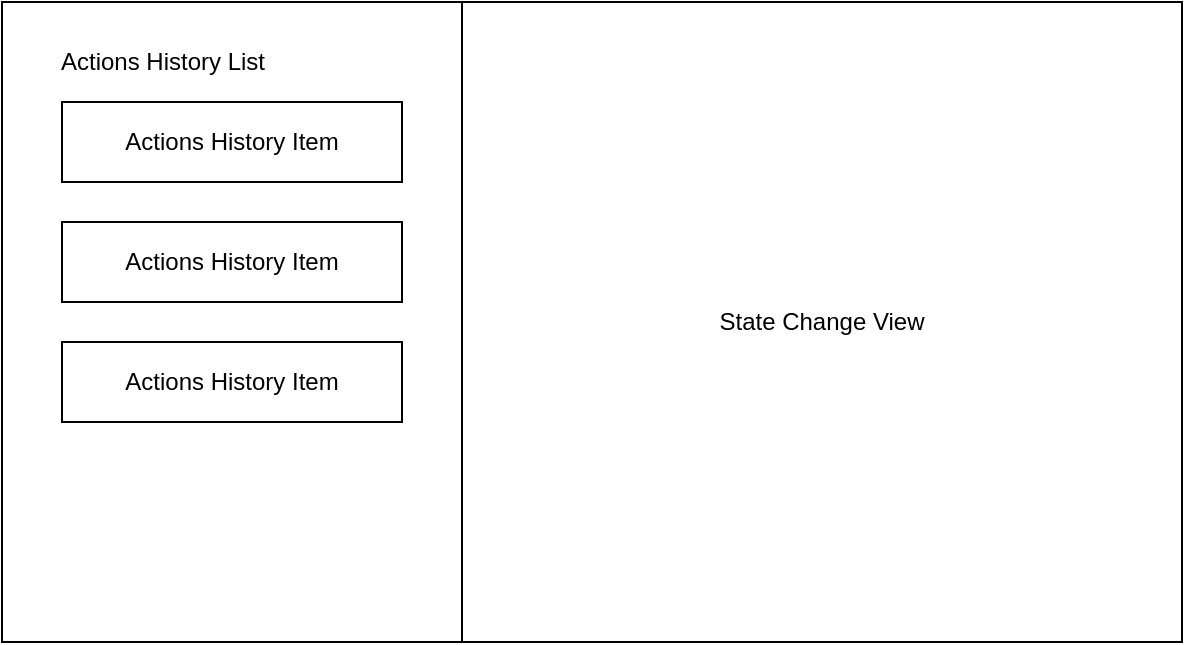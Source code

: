 <mxfile>
    <diagram id="eW0Coz58uv4ro7Z_bKVK" name="Domain">
        <mxGraphModel dx="458" dy="507" grid="1" gridSize="10" guides="1" tooltips="1" connect="1" arrows="1" fold="1" page="1" pageScale="1" pageWidth="827" pageHeight="1169" math="0" shadow="0">
            <root>
                <mxCell id="0"/>
                <mxCell id="1" parent="0"/>
                <mxCell id="2" value="" style="whiteSpace=wrap;html=1;" parent="1" vertex="1">
                    <mxGeometry x="40" y="30" width="230" height="320" as="geometry"/>
                </mxCell>
                <mxCell id="3" value="Actions History List" style="text;html=1;align=center;verticalAlign=middle;resizable=0;points=[];autosize=1;strokeColor=none;fillColor=none;" parent="1" vertex="1">
                    <mxGeometry x="60" y="50" width="120" height="20" as="geometry"/>
                </mxCell>
                <mxCell id="4" value="Actions History Item" style="whiteSpace=wrap;html=1;" parent="1" vertex="1">
                    <mxGeometry x="70" y="80" width="170" height="40" as="geometry"/>
                </mxCell>
                <mxCell id="5" value="Actions History Item" style="whiteSpace=wrap;html=1;" parent="1" vertex="1">
                    <mxGeometry x="70" y="140" width="170" height="40" as="geometry"/>
                </mxCell>
                <mxCell id="6" value="Actions History Item" style="whiteSpace=wrap;html=1;" parent="1" vertex="1">
                    <mxGeometry x="70" y="200" width="170" height="40" as="geometry"/>
                </mxCell>
                <mxCell id="7" value="State Change View" style="whiteSpace=wrap;html=1;" parent="1" vertex="1">
                    <mxGeometry x="270" y="30" width="360" height="320" as="geometry"/>
                </mxCell>
            </root>
        </mxGraphModel>
    </diagram>
    <diagram id="G-G1jGm6dc1-BmS77HHa" name="Wireframes: Colors">
        <mxGraphModel dx="458" dy="507" grid="1" gridSize="10" guides="1" tooltips="1" connect="1" arrows="1" fold="1" page="1" pageScale="1" pageWidth="827" pageHeight="1169" math="0" shadow="0">
            <root>
                <mxCell id="eebKFiYuphwTagola6b1-0"/>
                <mxCell id="eebKFiYuphwTagola6b1-1" parent="eebKFiYuphwTagola6b1-0"/>
                <mxCell id="eebKFiYuphwTagola6b1-5" value="" style="group" parent="eebKFiYuphwTagola6b1-1" vertex="1" connectable="0">
                    <mxGeometry x="40" y="40" width="700" height="190" as="geometry"/>
                </mxCell>
                <mxCell id="eebKFiYuphwTagola6b1-2" value="" style="whiteSpace=wrap;html=1;" parent="eebKFiYuphwTagola6b1-5" vertex="1">
                    <mxGeometry width="700" height="190" as="geometry"/>
                </mxCell>
                <mxCell id="eebKFiYuphwTagola6b1-4" value="&lt;font style=&quot;font-size: 48px&quot;&gt;Do Some Thing&lt;/font&gt;" style="text;html=1;align=center;verticalAlign=middle;resizable=0;points=[];autosize=1;strokeColor=none;fillColor=none;" parent="eebKFiYuphwTagola6b1-5" vertex="1">
                    <mxGeometry x="175" y="80" width="350" height="30" as="geometry"/>
                </mxCell>
                <mxCell id="eebKFiYuphwTagola6b1-14" value="" style="group" parent="eebKFiYuphwTagola6b1-1" vertex="1" connectable="0">
                    <mxGeometry x="40" y="270" width="700" height="190" as="geometry"/>
                </mxCell>
                <mxCell id="eebKFiYuphwTagola6b1-12" value="" style="whiteSpace=wrap;html=1;fillColor=#FFFFFF;" parent="eebKFiYuphwTagola6b1-14" vertex="1">
                    <mxGeometry width="700" height="190" as="geometry"/>
                </mxCell>
                <mxCell id="eebKFiYuphwTagola6b1-13" value="&lt;font style=&quot;font-size: 48px&quot; color=&quot;#333333&quot;&gt;Do Some Thing&lt;/font&gt;" style="text;html=1;align=center;verticalAlign=middle;resizable=0;points=[];autosize=1;strokeColor=none;fillColor=none;" parent="eebKFiYuphwTagola6b1-14" vertex="1">
                    <mxGeometry x="175" y="80" width="350" height="30" as="geometry"/>
                </mxCell>
                <mxCell id="XDwv9tPzbo6ajRTmbQqN-0" value="&lt;font color=&quot;#ffffff&quot;&gt;Use complementary or inverse colours to indicate sync/async acton type&lt;/font&gt;" style="text;html=1;align=center;verticalAlign=middle;resizable=0;points=[];autosize=1;strokeColor=none;fillColor=none;fontColor=#333333;" parent="eebKFiYuphwTagola6b1-1" vertex="1">
                    <mxGeometry x="40" y="10" width="400" height="20" as="geometry"/>
                </mxCell>
                <mxCell id="HxjTks5aaMWshaTseGXV-0" value="" style="group;fillColor=#1ba1e2;fontColor=#ffffff;strokeColor=#006EAF;container=0;" vertex="1" connectable="0" parent="eebKFiYuphwTagola6b1-1">
                    <mxGeometry x="40" y="510" width="700" height="190" as="geometry"/>
                </mxCell>
                <mxCell id="HxjTks5aaMWshaTseGXV-1" value="" style="whiteSpace=wrap;html=1;fillColor=#FFE3F8;" vertex="1" parent="eebKFiYuphwTagola6b1-1">
                    <mxGeometry x="40" y="510" width="700" height="190" as="geometry"/>
                </mxCell>
                <mxCell id="HxjTks5aaMWshaTseGXV-2" value="&lt;font style=&quot;font-size: 48px&quot; color=&quot;#333333&quot;&gt;Do Some Thing&lt;/font&gt;" style="text;html=1;align=center;verticalAlign=middle;resizable=0;points=[];autosize=1;strokeColor=none;fillColor=none;" vertex="1" parent="eebKFiYuphwTagola6b1-1">
                    <mxGeometry x="215" y="590" width="350" height="30" as="geometry"/>
                </mxCell>
                <mxCell id="HxjTks5aaMWshaTseGXV-3" value="" style="whiteSpace=wrap;html=1;fillColor=#1ba1e2;fontColor=#ffffff;strokeColor=#006EAF;" vertex="1" parent="eebKFiYuphwTagola6b1-1">
                    <mxGeometry x="40" y="510" width="40" height="190" as="geometry"/>
                </mxCell>
                <mxCell id="HxjTks5aaMWshaTseGXV-4" value="&lt;font color=&quot;#ffffff&quot;&gt;Strip shows Action Type (green for async / blue for sync)&lt;/font&gt;" style="text;html=1;align=center;verticalAlign=middle;resizable=0;points=[];autosize=1;strokeColor=none;fillColor=none;fontColor=#6666FF;" vertex="1" parent="eebKFiYuphwTagola6b1-1">
                    <mxGeometry x="50" y="480" width="310" height="20" as="geometry"/>
                </mxCell>
                <mxCell id="HxjTks5aaMWshaTseGXV-6" value="" style="endArrow=classic;html=1;fontColor=#FFFFFF;exitX=-0.003;exitY=0.533;exitDx=0;exitDy=0;exitPerimeter=0;" edge="1" parent="eebKFiYuphwTagola6b1-1" source="HxjTks5aaMWshaTseGXV-4">
                    <mxGeometry width="50" height="50" relative="1" as="geometry">
                        <mxPoint x="80" y="810" as="sourcePoint"/>
                        <mxPoint x="50" y="510" as="targetPoint"/>
                    </mxGeometry>
                </mxCell>
                <mxCell id="HxjTks5aaMWshaTseGXV-7" value="Background color indicates Section, eg. Auth" style="text;html=1;align=center;verticalAlign=middle;resizable=0;points=[];autosize=1;strokeColor=none;fillColor=none;fontColor=#FFFFFF;" vertex="1" parent="eebKFiYuphwTagola6b1-1">
                    <mxGeometry x="95" y="720" width="250" height="20" as="geometry"/>
                </mxCell>
                <mxCell id="HxjTks5aaMWshaTseGXV-9" value="" style="endArrow=classic;html=1;fontColor=#FFFFFF;exitX=0.394;exitY=-0.117;exitDx=0;exitDy=0;exitPerimeter=0;" edge="1" parent="eebKFiYuphwTagola6b1-1" source="HxjTks5aaMWshaTseGXV-7">
                    <mxGeometry width="50" height="50" relative="1" as="geometry">
                        <mxPoint x="150" y="720" as="sourcePoint"/>
                        <mxPoint x="200" y="670" as="targetPoint"/>
                    </mxGeometry>
                </mxCell>
            </root>
        </mxGraphModel>
    </diagram>
    <diagram id="Jw_Ir33cQuV4epfrmdCe" name="Wireframes: Action State">
        <mxGraphModel dx="385" dy="539" grid="1" gridSize="10" guides="1" tooltips="1" connect="1" arrows="1" fold="1" page="1" pageScale="1" pageWidth="827" pageHeight="1169" math="0" shadow="0">
            <root>
                <mxCell id="RbZU30lRwkrO__RkKB2Y-0"/>
                <mxCell id="RbZU30lRwkrO__RkKB2Y-1" parent="RbZU30lRwkrO__RkKB2Y-0"/>
                <mxCell id="o5yEVbBIbhQGuJUlCBaq-0" value="" style="group" parent="RbZU30lRwkrO__RkKB2Y-1" vertex="1" connectable="0">
                    <mxGeometry x="50" y="270" width="700" height="300" as="geometry"/>
                </mxCell>
                <mxCell id="o5yEVbBIbhQGuJUlCBaq-1" value="" style="whiteSpace=wrap;html=1;" parent="o5yEVbBIbhQGuJUlCBaq-0" vertex="1">
                    <mxGeometry width="700" height="300" as="geometry"/>
                </mxCell>
                <mxCell id="o5yEVbBIbhQGuJUlCBaq-3" value="&lt;span style=&quot;color: rgb(240 , 240 , 240) ; font-size: 48px&quot;&gt;Do Some Thing&lt;/span&gt;" style="text;html=1;align=center;verticalAlign=middle;resizable=0;points=[];autosize=1;strokeColor=none;fillColor=none;fontColor=#FFFFFF;" parent="o5yEVbBIbhQGuJUlCBaq-0" vertex="1">
                    <mxGeometry x="175" y="30" width="350" height="30" as="geometry"/>
                </mxCell>
                <mxCell id="l-ry8Z2RFFCAloN28KPe-4" value="" style="triangle;whiteSpace=wrap;html=1;fontColor=#FFFFFF;fillColor=#808080;rotation=90;opacity=30;" parent="o5yEVbBIbhQGuJUlCBaq-0" vertex="1">
                    <mxGeometry x="50" y="5" width="60" height="80" as="geometry"/>
                </mxCell>
                <mxCell id="Q3xoaFfCLJpSPuo9i_4Y-1" value="Action State Toggle (on)" style="text;html=1;align=center;verticalAlign=middle;resizable=0;points=[];autosize=1;strokeColor=none;fillColor=none;fontColor=#FFFFFF;" vertex="1" parent="o5yEVbBIbhQGuJUlCBaq-0">
                    <mxGeometry width="140" height="20" as="geometry"/>
                </mxCell>
                <mxCell id="Q3xoaFfCLJpSPuo9i_4Y-2" value="" style="whiteSpace=wrap;html=1;fontColor=#FFFFFF;strokeColor=#333333;strokeWidth=1;fillColor=#999999;" vertex="1" parent="o5yEVbBIbhQGuJUlCBaq-0">
                    <mxGeometry x="30" y="90" width="580" height="190" as="geometry"/>
                </mxCell>
                <mxCell id="Q3xoaFfCLJpSPuo9i_4Y-9" value="" style="triangle;whiteSpace=wrap;html=1;fontColor=#FFFFFF;fillColor=#FFFFFF;rotation=90;" vertex="1" parent="o5yEVbBIbhQGuJUlCBaq-0">
                    <mxGeometry x="40" y="100" width="10" height="10" as="geometry"/>
                </mxCell>
                <mxCell id="Q3xoaFfCLJpSPuo9i_4Y-10" value="user" style="text;html=1;align=center;verticalAlign=middle;resizable=0;points=[];autosize=1;strokeColor=none;fillColor=none;fontColor=#FFFFFF;" vertex="1" parent="o5yEVbBIbhQGuJUlCBaq-0">
                    <mxGeometry x="60" y="95" width="40" height="20" as="geometry"/>
                </mxCell>
                <mxCell id="Q3xoaFfCLJpSPuo9i_4Y-11" value="signedIn:&amp;nbsp; &amp;nbsp; &amp;nbsp;true" style="text;html=1;align=center;verticalAlign=middle;resizable=0;points=[];autosize=1;strokeColor=none;fillColor=none;fontColor=#FFFFFF;" vertex="1" parent="o5yEVbBIbhQGuJUlCBaq-0">
                    <mxGeometry x="70" y="115" width="100" height="20" as="geometry"/>
                </mxCell>
                <mxCell id="Q3xoaFfCLJpSPuo9i_4Y-12" value="uid:&amp;nbsp; &amp;nbsp; &amp;nbsp; &amp;nbsp; &amp;nbsp; &amp;nbsp; &amp;nbsp; &amp;nbsp; 234kh23kj4k2j3423" style="text;html=1;align=center;verticalAlign=middle;resizable=0;points=[];autosize=1;strokeColor=none;fillColor=none;fontColor=#FFFFFF;" vertex="1" parent="o5yEVbBIbhQGuJUlCBaq-0">
                    <mxGeometry x="70" y="135" width="190" height="20" as="geometry"/>
                </mxCell>
                <mxCell id="Q3xoaFfCLJpSPuo9i_4Y-13" value="photUrl:&amp;nbsp; &amp;nbsp; &amp;nbsp; &amp;nbsp; &amp;nbsp; https://blahblah.com" style="text;html=1;align=center;verticalAlign=middle;resizable=0;points=[];autosize=1;strokeColor=none;fillColor=none;fontColor=#FFFFFF;" vertex="1" parent="o5yEVbBIbhQGuJUlCBaq-0">
                    <mxGeometry x="70" y="155" width="200" height="20" as="geometry"/>
                </mxCell>
                <mxCell id="l-ry8Z2RFFCAloN28KPe-0" value="" style="group" parent="RbZU30lRwkrO__RkKB2Y-1" vertex="1" connectable="0">
                    <mxGeometry x="50" y="30" width="700" height="190" as="geometry"/>
                </mxCell>
                <mxCell id="l-ry8Z2RFFCAloN28KPe-1" value="" style="whiteSpace=wrap;html=1;" parent="l-ry8Z2RFFCAloN28KPe-0" vertex="1">
                    <mxGeometry width="700" height="190" as="geometry"/>
                </mxCell>
                <mxCell id="l-ry8Z2RFFCAloN28KPe-2" value="&lt;font style=&quot;font-size: 48px&quot;&gt;Do Some Thing&lt;/font&gt;" style="text;html=1;align=center;verticalAlign=middle;resizable=0;points=[];autosize=1;strokeColor=none;fillColor=none;" parent="l-ry8Z2RFFCAloN28KPe-0" vertex="1">
                    <mxGeometry x="175" y="80" width="350" height="30" as="geometry"/>
                </mxCell>
                <mxCell id="l-ry8Z2RFFCAloN28KPe-3" value="" style="triangle;whiteSpace=wrap;html=1;fontColor=#FFFFFF;fillColor=#FFFFFF;" parent="l-ry8Z2RFFCAloN28KPe-0" vertex="1">
                    <mxGeometry x="50" y="55" width="60" height="80" as="geometry"/>
                </mxCell>
                <mxCell id="Q3xoaFfCLJpSPuo9i_4Y-0" value="Action State Toggle (off)" style="text;html=1;align=center;verticalAlign=middle;resizable=0;points=[];autosize=1;strokeColor=none;fillColor=none;fontColor=#FFFFFF;" vertex="1" parent="l-ry8Z2RFFCAloN28KPe-0">
                    <mxGeometry x="-30" y="35" width="140" height="20" as="geometry"/>
                </mxCell>
            </root>
        </mxGraphModel>
    </diagram>
    <diagram id="cHWUBXuLru_MCnRKlIZV" name="Wireframes: Selected State">
        <mxGraphModel dx="458" dy="507" grid="1" gridSize="10" guides="1" tooltips="1" connect="1" arrows="1" fold="1" page="1" pageScale="1" pageWidth="827" pageHeight="1169" math="0" shadow="0">
            <root>
                <mxCell id="uSD32BOAj-uTS-dcdWTe-0"/>
                <mxCell id="uSD32BOAj-uTS-dcdWTe-1" parent="uSD32BOAj-uTS-dcdWTe-0"/>
                <mxCell id="WW0iGHdoSZUEV3dvZ90z-0" value="" style="whiteSpace=wrap;html=1;fillColor=#FFE3F8;" vertex="1" parent="uSD32BOAj-uTS-dcdWTe-1">
                    <mxGeometry x="70" y="40" width="700" height="190" as="geometry"/>
                </mxCell>
                <mxCell id="WW0iGHdoSZUEV3dvZ90z-1" value="&lt;font style=&quot;font-size: 48px&quot; color=&quot;#333333&quot;&gt;Do Some Thing&lt;/font&gt;" style="text;html=1;align=center;verticalAlign=middle;resizable=0;points=[];autosize=1;strokeColor=none;fillColor=none;" vertex="1" parent="uSD32BOAj-uTS-dcdWTe-1">
                    <mxGeometry x="245" y="120" width="350" height="30" as="geometry"/>
                </mxCell>
                <mxCell id="WW0iGHdoSZUEV3dvZ90z-2" value="" style="whiteSpace=wrap;html=1;fillColor=#1ba1e2;fontColor=#ffffff;strokeColor=#006EAF;" vertex="1" parent="uSD32BOAj-uTS-dcdWTe-1">
                    <mxGeometry x="70" y="40" width="40" height="190" as="geometry"/>
                </mxCell>
                <mxCell id="WW0iGHdoSZUEV3dvZ90z-3" value="" style="whiteSpace=wrap;html=1;fillColor=#FFE3F8;strokeWidth=4;strokeColor=#004C99;" vertex="1" parent="uSD32BOAj-uTS-dcdWTe-1">
                    <mxGeometry x="70" y="270" width="700" height="190" as="geometry"/>
                </mxCell>
                <mxCell id="WW0iGHdoSZUEV3dvZ90z-4" value="&lt;font style=&quot;font-size: 48px&quot; color=&quot;#333333&quot;&gt;Do Some Thing&lt;/font&gt;" style="text;html=1;align=center;verticalAlign=middle;resizable=0;points=[];autosize=1;strokeColor=none;fillColor=none;" vertex="1" parent="uSD32BOAj-uTS-dcdWTe-1">
                    <mxGeometry x="245" y="350" width="350" height="30" as="geometry"/>
                </mxCell>
                <mxCell id="WW0iGHdoSZUEV3dvZ90z-5" value="" style="whiteSpace=wrap;html=1;fillColor=#1ba1e2;fontColor=#ffffff;strokeColor=#006EAF;" vertex="1" parent="uSD32BOAj-uTS-dcdWTe-1">
                    <mxGeometry x="70" y="270" width="40" height="190" as="geometry"/>
                </mxCell>
                <mxCell id="WW0iGHdoSZUEV3dvZ90z-6" value="Use border width to show selected state" style="text;html=1;align=center;verticalAlign=middle;resizable=0;points=[];autosize=1;strokeColor=none;fillColor=none;fontColor=#FFFFFF;" vertex="1" parent="uSD32BOAj-uTS-dcdWTe-1">
                    <mxGeometry x="70" y="10" width="230" height="20" as="geometry"/>
                </mxCell>
                <mxCell id="WW0iGHdoSZUEV3dvZ90z-7" value="Not selected" style="text;html=1;align=center;verticalAlign=middle;resizable=0;points=[];autosize=1;strokeColor=none;fillColor=none;fontColor=#FFFFFF;" vertex="1" parent="uSD32BOAj-uTS-dcdWTe-1">
                    <mxGeometry y="120" width="80" height="20" as="geometry"/>
                </mxCell>
                <mxCell id="WW0iGHdoSZUEV3dvZ90z-8" value="Selected" style="text;html=1;align=center;verticalAlign=middle;resizable=0;points=[];autosize=1;strokeColor=none;fillColor=none;fontColor=#FFFFFF;" vertex="1" parent="uSD32BOAj-uTS-dcdWTe-1">
                    <mxGeometry x="20" y="340" width="60" height="20" as="geometry"/>
                </mxCell>
            </root>
        </mxGraphModel>
    </diagram>
</mxfile>
